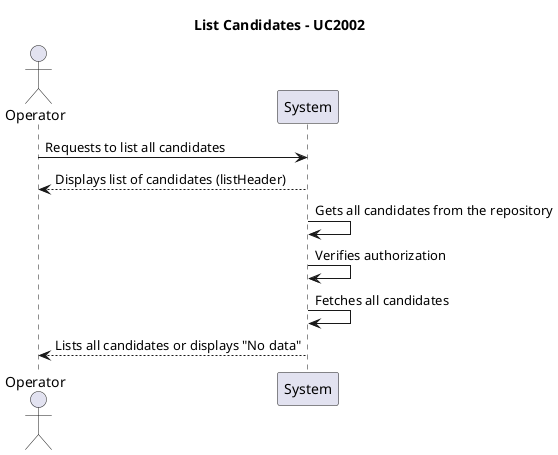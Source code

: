 @startuml
title List Candidates - UC2002

actor Operator as "Operator"

participant System

' Step 1: Operator requests to list all candidates
Operator -> System: Requests to list all candidates
System --> Operator: Displays list of candidates (listHeader)

' Step 2: System retrieves all candidates
System -> System: Gets all candidates from the repository

' Step 3: System verifies authorization
System -> System: Verifies authorization

' Step 4: System fetches all candidates from repository
System -> System: Fetches all candidates

' Step 5: System confirms data retrieval
System --> Operator: Lists all candidates or displays "No data"
@enduml
